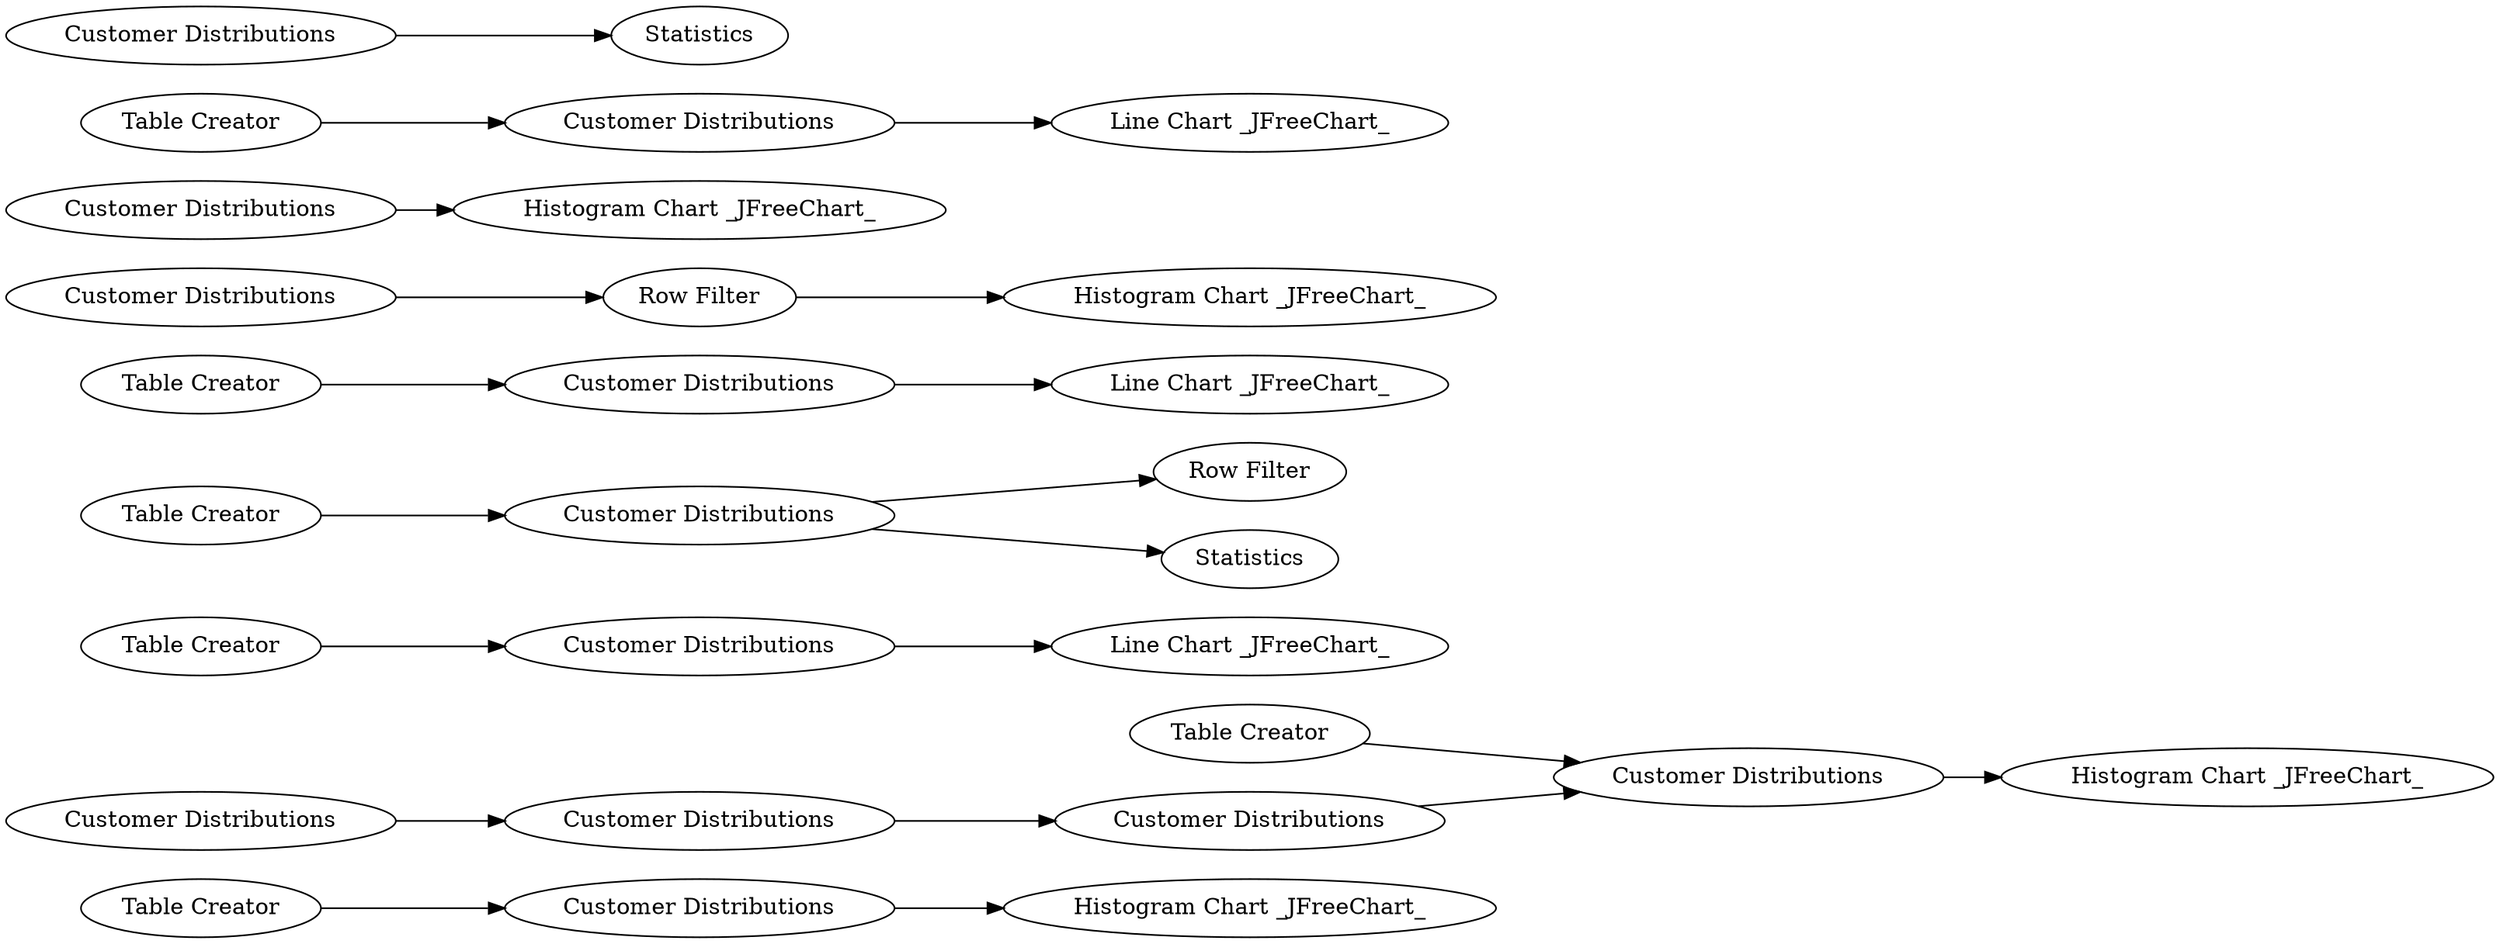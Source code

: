digraph {
	"-8373192012629113614_22" [label="Table Creator"]
	"-8373192012629113614_14" [label="Customer Distributions"]
	"-8373192012629113614_25" [label="Table Creator"]
	"-8373192012629113614_7" [label="Customer Distributions"]
	"-8373192012629113614_15" [label="Customer Distributions"]
	"-8373192012629113614_20" [label="Line Chart _JFreeChart_"]
	"-8373192012629113614_6" [label="Row Filter"]
	"-8373192012629113614_10" [label="Histogram Chart _JFreeChart_"]
	"-8373192012629113614_9" [label="Row Filter"]
	"-8373192012629113614_26" [label="Line Chart _JFreeChart_"]
	"-8373192012629113614_28" [label="Customer Distributions"]
	"-8373192012629113614_16" [label="Table Creator"]
	"-8373192012629113614_29" [label="Table Creator"]
	"-8373192012629113614_2" [label="Histogram Chart _JFreeChart_"]
	"-8373192012629113614_17" [label="Customer Distributions"]
	"-8373192012629113614_5" [label="Customer Distributions"]
	"-8373192012629113614_18" [label="Table Creator"]
	"-8373192012629113614_4" [label="Table Creator"]
	"-8373192012629113614_12" [label="Customer Distributions"]
	"-8373192012629113614_19" [label="Customer Distributions"]
	"-8373192012629113614_27" [label="Line Chart _JFreeChart_"]
	"-8373192012629113614_13" [label="Customer Distributions"]
	"-8373192012629113614_21" [label="Customer Distributions"]
	"-8373192012629113614_8" [label=Statistics]
	"-8373192012629113614_1" [label="Customer Distributions"]
	"-8373192012629113614_30" [label="Histogram Chart _JFreeChart_"]
	"-8373192012629113614_3" [label=Statistics]
	"-8373192012629113614_24" [label="Customer Distributions"]
	"-8373192012629113614_23" [label="Histogram Chart _JFreeChart_"]
	"-8373192012629113614_6" -> "-8373192012629113614_2"
	"-8373192012629113614_7" -> "-8373192012629113614_9"
	"-8373192012629113614_7" -> "-8373192012629113614_8"
	"-8373192012629113614_28" -> "-8373192012629113614_27"
	"-8373192012629113614_17" -> "-8373192012629113614_30"
	"-8373192012629113614_5" -> "-8373192012629113614_6"
	"-8373192012629113614_12" -> "-8373192012629113614_10"
	"-8373192012629113614_22" -> "-8373192012629113614_21"
	"-8373192012629113614_21" -> "-8373192012629113614_23"
	"-8373192012629113614_29" -> "-8373192012629113614_28"
	"-8373192012629113614_24" -> "-8373192012629113614_26"
	"-8373192012629113614_1" -> "-8373192012629113614_3"
	"-8373192012629113614_16" -> "-8373192012629113614_17"
	"-8373192012629113614_4" -> "-8373192012629113614_7"
	"-8373192012629113614_15" -> "-8373192012629113614_17"
	"-8373192012629113614_13" -> "-8373192012629113614_14"
	"-8373192012629113614_14" -> "-8373192012629113614_15"
	"-8373192012629113614_19" -> "-8373192012629113614_20"
	"-8373192012629113614_18" -> "-8373192012629113614_19"
	"-8373192012629113614_25" -> "-8373192012629113614_24"
	rankdir=LR
}
